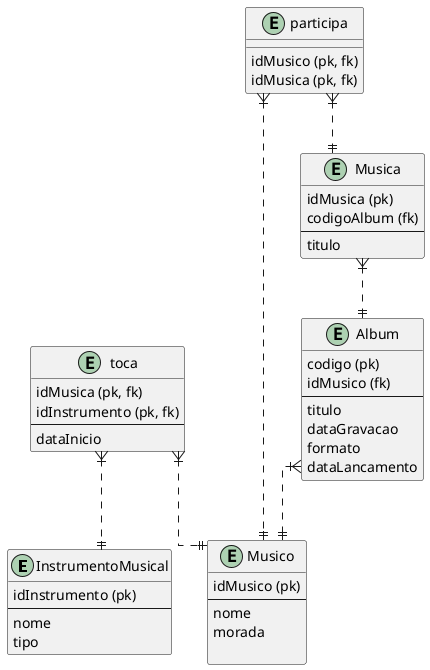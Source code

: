 @startuml
skinparam linetype ortho

entity InstrumentoMusical {
    idInstrumento (pk)
--
    nome
    tipo
 }
entity Musico {
    idMusico (pk)
    --
    nome
    morada

}
entity Album {
    codigo (pk)
    idMusico (fk)
    --
    titulo
    dataGravacao
    formato
    dataLancamento
}
entity Musica {
    idMusica (pk)
    codigoAlbum (fk)
    --
    titulo
}

entity toca {
    idMusica (pk, fk)
    idInstrumento (pk, fk)
    --
    dataInicio
}

entity participa {
    idMusico (pk, fk)
    idMusica (pk, fk)
}

Musica }|..|| Album
toca }|..|| Musico
toca }|..|| InstrumentoMusical
participa }|..|| Musico
participa }|..|| Musica
Album }|..|| Musico


@enduml